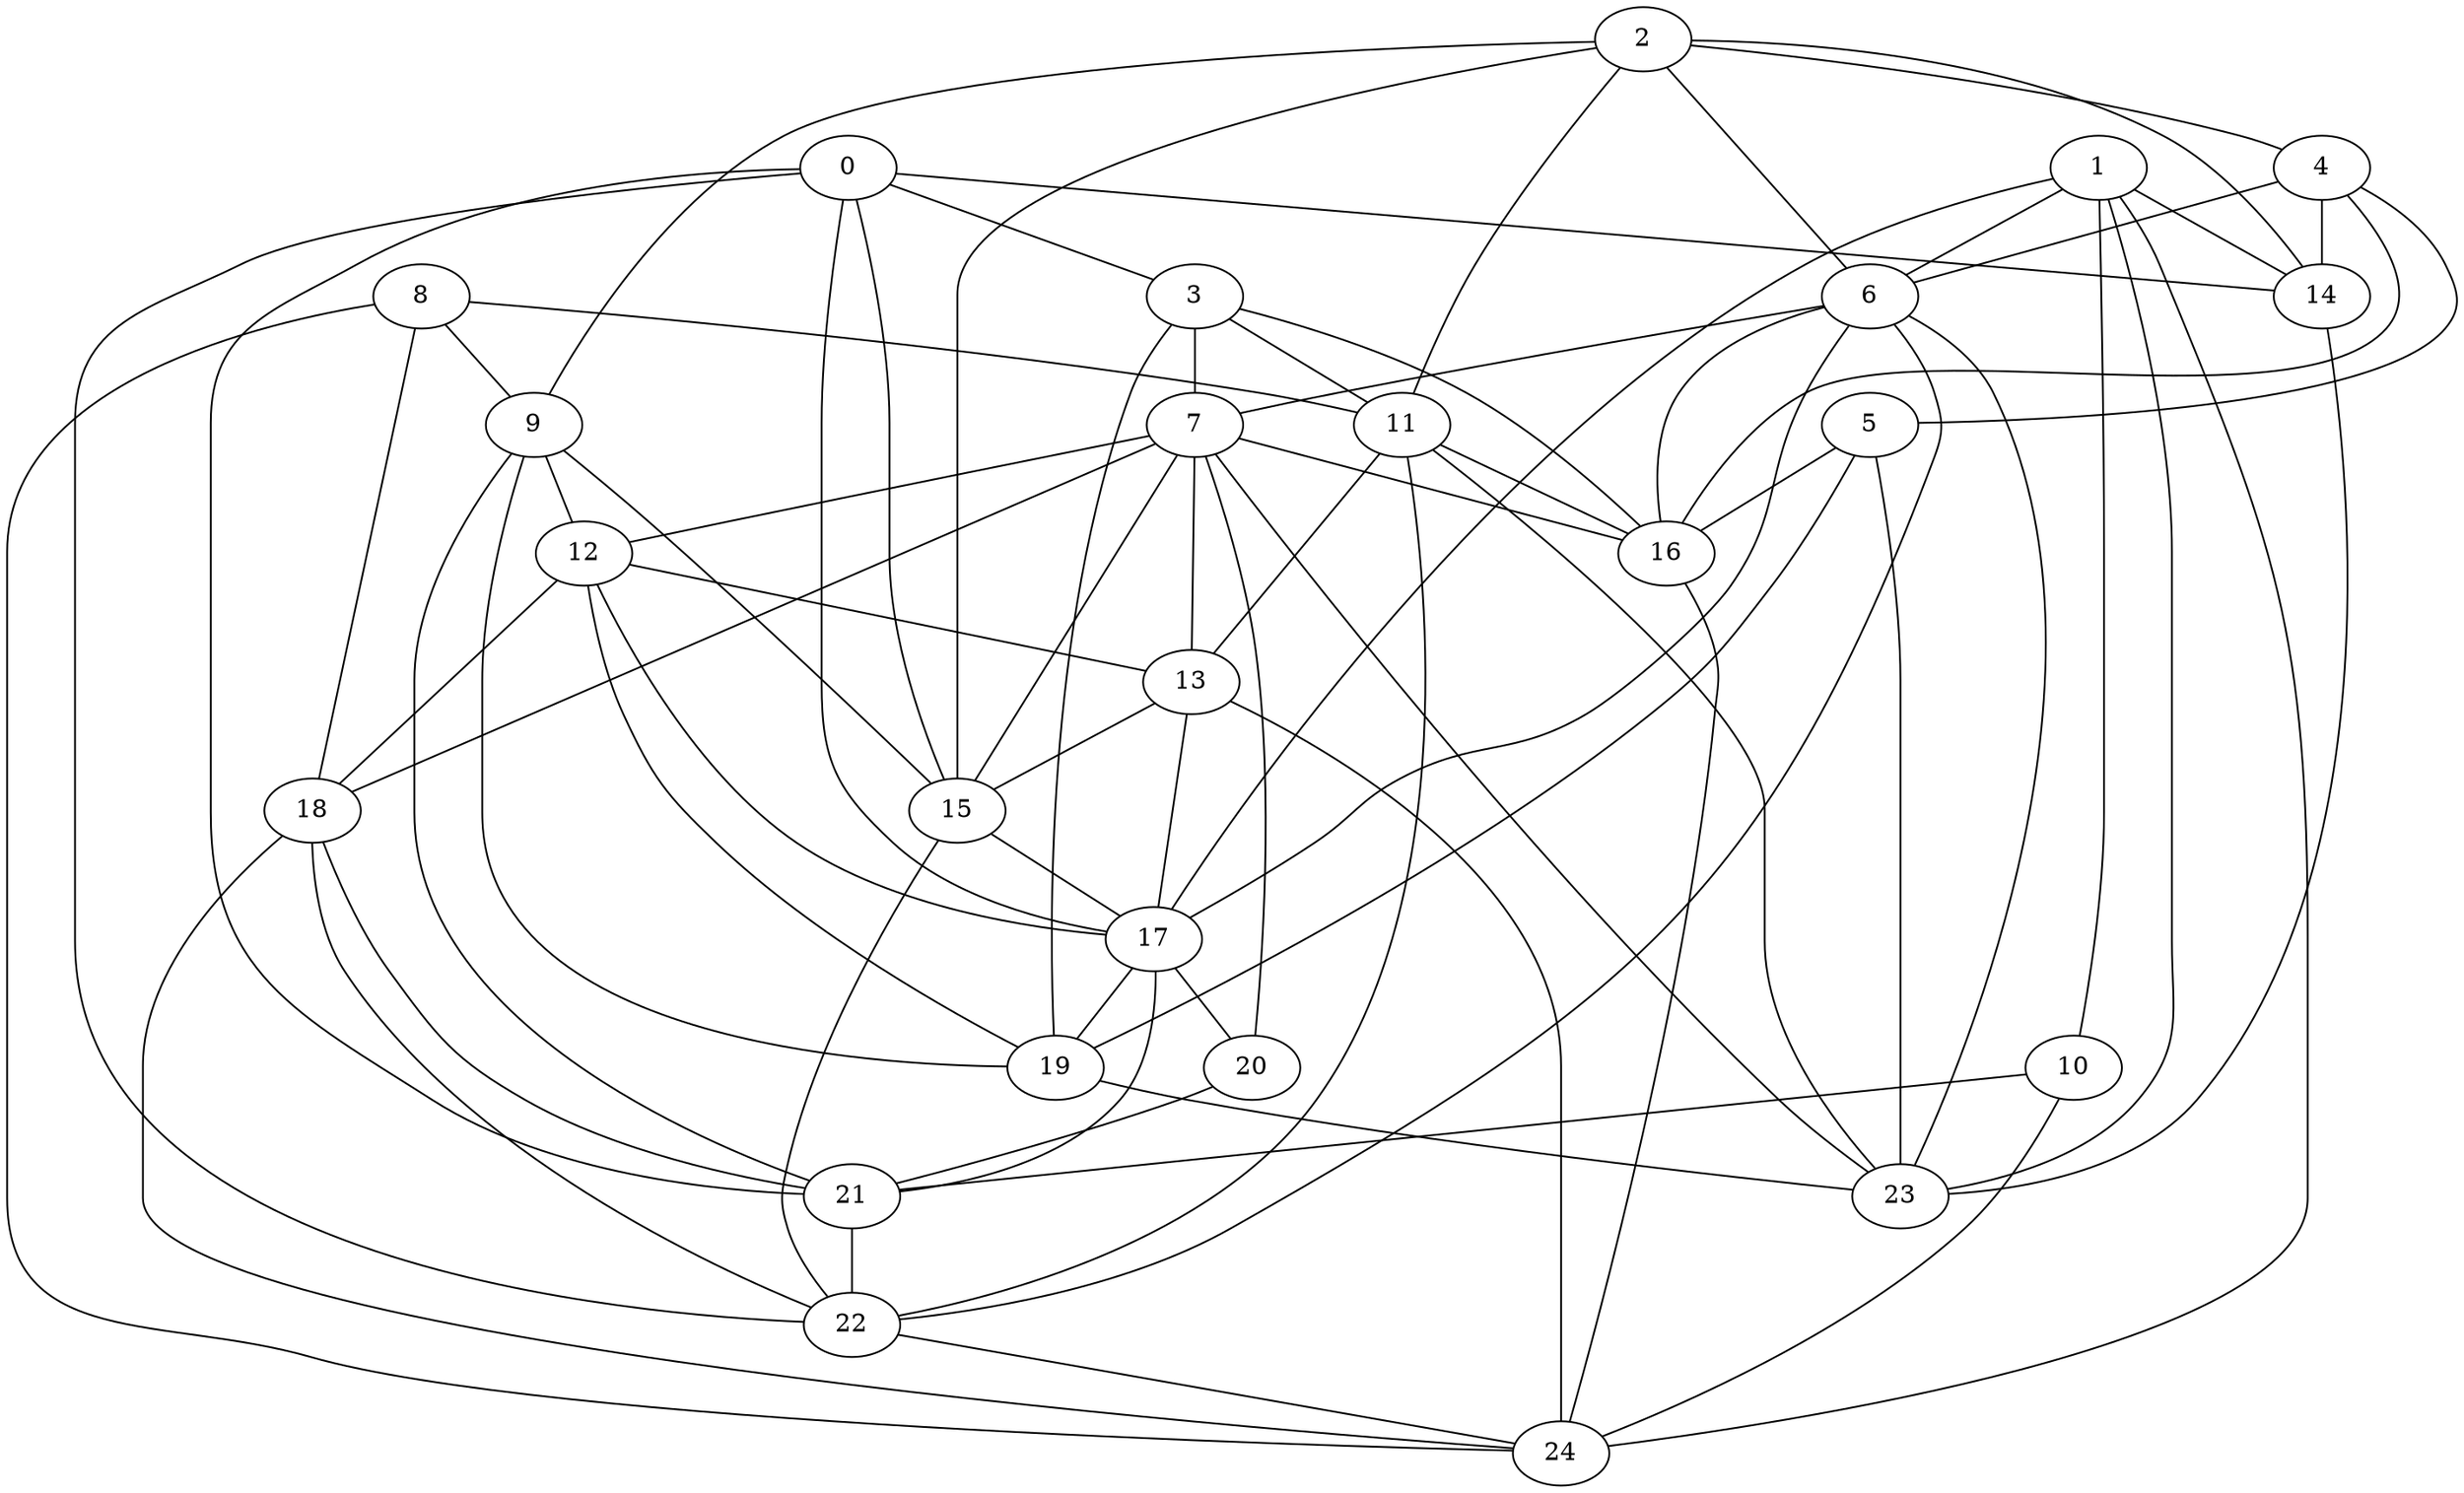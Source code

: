 strict graph "gnp_random_graph(25,0.25)" {
0;
1;
2;
3;
4;
5;
6;
7;
8;
9;
10;
11;
12;
13;
14;
15;
16;
17;
18;
19;
20;
21;
22;
23;
24;
0 -- 3  [is_available=True, prob="0.546410516011"];
0 -- 14  [is_available=True, prob="0.621468961933"];
0 -- 15  [is_available=True, prob="1.0"];
0 -- 17  [is_available=True, prob="1.0"];
0 -- 21  [is_available=True, prob="0.896925067222"];
0 -- 22  [is_available=True, prob="0.352580633675"];
1 -- 6  [is_available=True, prob="1.0"];
1 -- 10  [is_available=True, prob="0.604770003265"];
1 -- 14  [is_available=True, prob="0.531202900739"];
1 -- 17  [is_available=True, prob="0.413242435104"];
1 -- 23  [is_available=True, prob="0.382856748998"];
1 -- 24  [is_available=True, prob="0.107530955179"];
2 -- 4  [is_available=True, prob="0.514697835773"];
2 -- 6  [is_available=True, prob="1.0"];
2 -- 9  [is_available=True, prob="0.304933973226"];
2 -- 11  [is_available=True, prob="0.811891936149"];
2 -- 14  [is_available=True, prob="1.0"];
2 -- 15  [is_available=True, prob="0.257766349991"];
3 -- 16  [is_available=True, prob="0.781649628362"];
3 -- 11  [is_available=True, prob="0.314027764982"];
3 -- 19  [is_available=True, prob="0.97501555942"];
3 -- 7  [is_available=True, prob="1.0"];
4 -- 16  [is_available=True, prob="0.288506773576"];
4 -- 14  [is_available=True, prob="0.453411666748"];
4 -- 5  [is_available=True, prob="0.429591916521"];
4 -- 6  [is_available=True, prob="0.255599084112"];
5 -- 16  [is_available=True, prob="0.359334908227"];
5 -- 19  [is_available=True, prob="1.0"];
5 -- 23  [is_available=True, prob="0.694572803365"];
6 -- 7  [is_available=True, prob="0.0987320893366"];
6 -- 16  [is_available=True, prob="0.212045682845"];
6 -- 17  [is_available=True, prob="0.193872454572"];
6 -- 22  [is_available=True, prob="0.707989837802"];
6 -- 23  [is_available=True, prob="1.0"];
7 -- 12  [is_available=True, prob="0.883671908857"];
7 -- 13  [is_available=True, prob="0.925747906343"];
7 -- 15  [is_available=True, prob="0.373507340739"];
7 -- 16  [is_available=True, prob="0.0881161901676"];
7 -- 18  [is_available=True, prob="1.0"];
7 -- 20  [is_available=True, prob="0.914721073024"];
7 -- 23  [is_available=True, prob="0.747296578868"];
8 -- 24  [is_available=True, prob="0.452633814567"];
8 -- 9  [is_available=True, prob="0.884307081799"];
8 -- 18  [is_available=True, prob="0.0203160501068"];
8 -- 11  [is_available=True, prob="0.372083731453"];
9 -- 12  [is_available=True, prob="0.710948679724"];
9 -- 15  [is_available=True, prob="1.0"];
9 -- 19  [is_available=True, prob="0.688570232962"];
9 -- 21  [is_available=True, prob="1.0"];
10 -- 24  [is_available=True, prob="0.907490358342"];
10 -- 21  [is_available=True, prob="1.0"];
11 -- 13  [is_available=True, prob="0.801679855473"];
11 -- 16  [is_available=True, prob="0.707173744559"];
11 -- 22  [is_available=True, prob="0.973377696812"];
11 -- 23  [is_available=True, prob="0.126758561265"];
12 -- 13  [is_available=True, prob="0.295161827681"];
12 -- 17  [is_available=True, prob="0.939073060861"];
12 -- 18  [is_available=True, prob="1.0"];
12 -- 19  [is_available=True, prob="0.839960274482"];
13 -- 15  [is_available=True, prob="1.0"];
13 -- 17  [is_available=True, prob="0.288143293671"];
13 -- 24  [is_available=True, prob="0.445149825153"];
14 -- 23  [is_available=True, prob="1.0"];
15 -- 17  [is_available=True, prob="0.906947155851"];
15 -- 22  [is_available=True, prob="0.888449961453"];
16 -- 24  [is_available=True, prob="0.214456249607"];
17 -- 19  [is_available=True, prob="0.528175775728"];
17 -- 20  [is_available=True, prob="0.266464738395"];
17 -- 21  [is_available=True, prob="0.805280500137"];
18 -- 21  [is_available=True, prob="1.0"];
18 -- 22  [is_available=True, prob="0.737307803559"];
18 -- 24  [is_available=True, prob="1.0"];
19 -- 23  [is_available=True, prob="0.421861449558"];
20 -- 21  [is_available=True, prob="0.731867349041"];
21 -- 22  [is_available=True, prob="0.29989894395"];
22 -- 24  [is_available=True, prob="0.0450283052012"];
}
